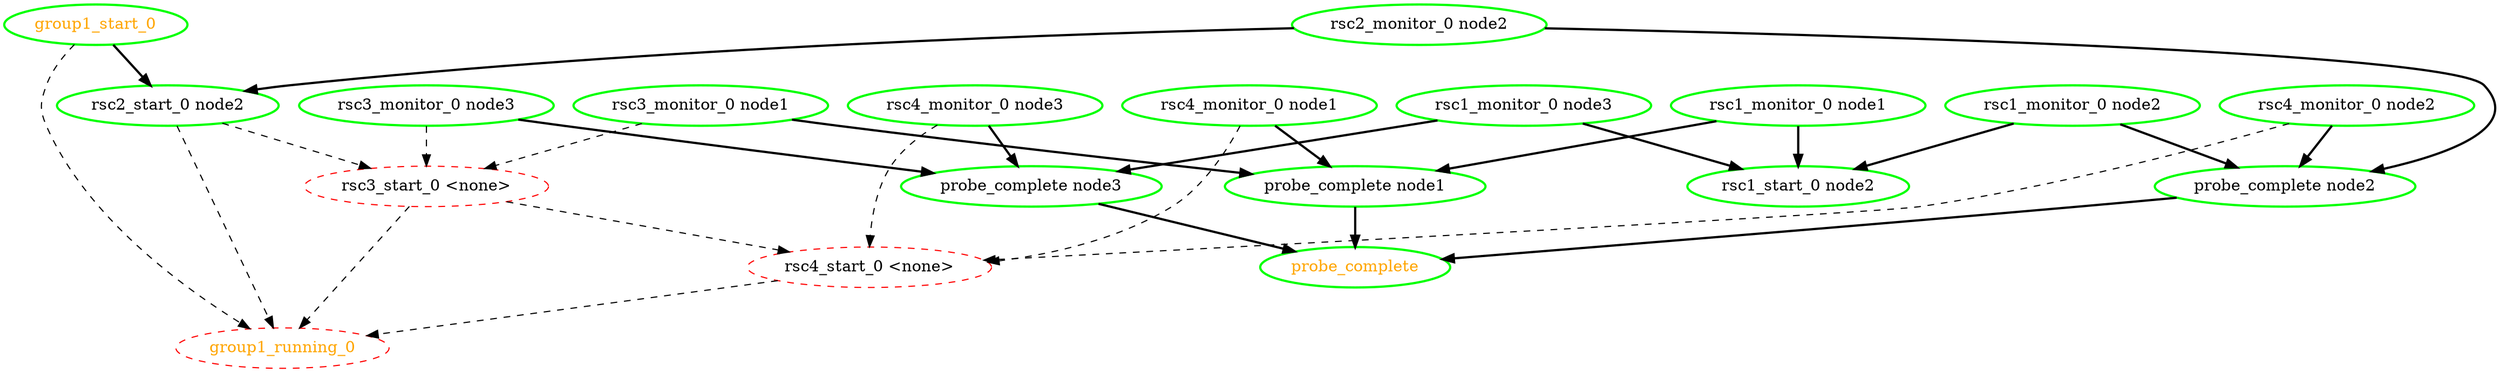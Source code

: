 digraph "g" {
"group1_running_0" [ style=dashed color="red" fontcolor="orange" ]
"group1_start_0" -> "group1_running_0" [ style = dashed]
"group1_start_0" -> "rsc2_start_0 node2" [ style = bold]
"group1_start_0" [ style=bold color="green" fontcolor="orange" ]
"probe_complete node1" -> "probe_complete" [ style = bold]
"probe_complete node1" [ style=bold color="green" fontcolor="black" ]
"probe_complete node2" -> "probe_complete" [ style = bold]
"probe_complete node2" [ style=bold color="green" fontcolor="black" ]
"probe_complete node3" -> "probe_complete" [ style = bold]
"probe_complete node3" [ style=bold color="green" fontcolor="black" ]
"probe_complete" [ style=bold color="green" fontcolor="orange" ]
"rsc1_monitor_0 node1" -> "probe_complete node1" [ style = bold]
"rsc1_monitor_0 node1" -> "rsc1_start_0 node2" [ style = bold]
"rsc1_monitor_0 node1" [ style=bold color="green" fontcolor="black" ]
"rsc1_monitor_0 node2" -> "probe_complete node2" [ style = bold]
"rsc1_monitor_0 node2" -> "rsc1_start_0 node2" [ style = bold]
"rsc1_monitor_0 node2" [ style=bold color="green" fontcolor="black" ]
"rsc1_monitor_0 node3" -> "probe_complete node3" [ style = bold]
"rsc1_monitor_0 node3" -> "rsc1_start_0 node2" [ style = bold]
"rsc1_monitor_0 node3" [ style=bold color="green" fontcolor="black" ]
"rsc1_start_0 node2" [ style=bold color="green" fontcolor="black" ]
"rsc2_monitor_0 node2" -> "probe_complete node2" [ style = bold]
"rsc2_monitor_0 node2" -> "rsc2_start_0 node2" [ style = bold]
"rsc2_monitor_0 node2" [ style=bold color="green" fontcolor="black" ]
"rsc2_start_0 node2" -> "group1_running_0" [ style = dashed]
"rsc2_start_0 node2" -> "rsc3_start_0 <none>" [ style = dashed]
"rsc2_start_0 node2" [ style=bold color="green" fontcolor="black" ]
"rsc3_monitor_0 node1" -> "probe_complete node1" [ style = bold]
"rsc3_monitor_0 node1" -> "rsc3_start_0 <none>" [ style = dashed]
"rsc3_monitor_0 node1" [ style=bold color="green" fontcolor="black" ]
"rsc3_monitor_0 node3" -> "probe_complete node3" [ style = bold]
"rsc3_monitor_0 node3" -> "rsc3_start_0 <none>" [ style = dashed]
"rsc3_monitor_0 node3" [ style=bold color="green" fontcolor="black" ]
"rsc3_start_0 <none>" -> "group1_running_0" [ style = dashed]
"rsc3_start_0 <none>" -> "rsc4_start_0 <none>" [ style = dashed]
"rsc3_start_0 <none>" [ style=dashed color="red" fontcolor="black" ]
"rsc4_monitor_0 node1" -> "probe_complete node1" [ style = bold]
"rsc4_monitor_0 node1" -> "rsc4_start_0 <none>" [ style = dashed]
"rsc4_monitor_0 node1" [ style=bold color="green" fontcolor="black" ]
"rsc4_monitor_0 node2" -> "probe_complete node2" [ style = bold]
"rsc4_monitor_0 node2" -> "rsc4_start_0 <none>" [ style = dashed]
"rsc4_monitor_0 node2" [ style=bold color="green" fontcolor="black" ]
"rsc4_monitor_0 node3" -> "probe_complete node3" [ style = bold]
"rsc4_monitor_0 node3" -> "rsc4_start_0 <none>" [ style = dashed]
"rsc4_monitor_0 node3" [ style=bold color="green" fontcolor="black" ]
"rsc4_start_0 <none>" -> "group1_running_0" [ style = dashed]
"rsc4_start_0 <none>" [ style=dashed color="red" fontcolor="black" ]
}
